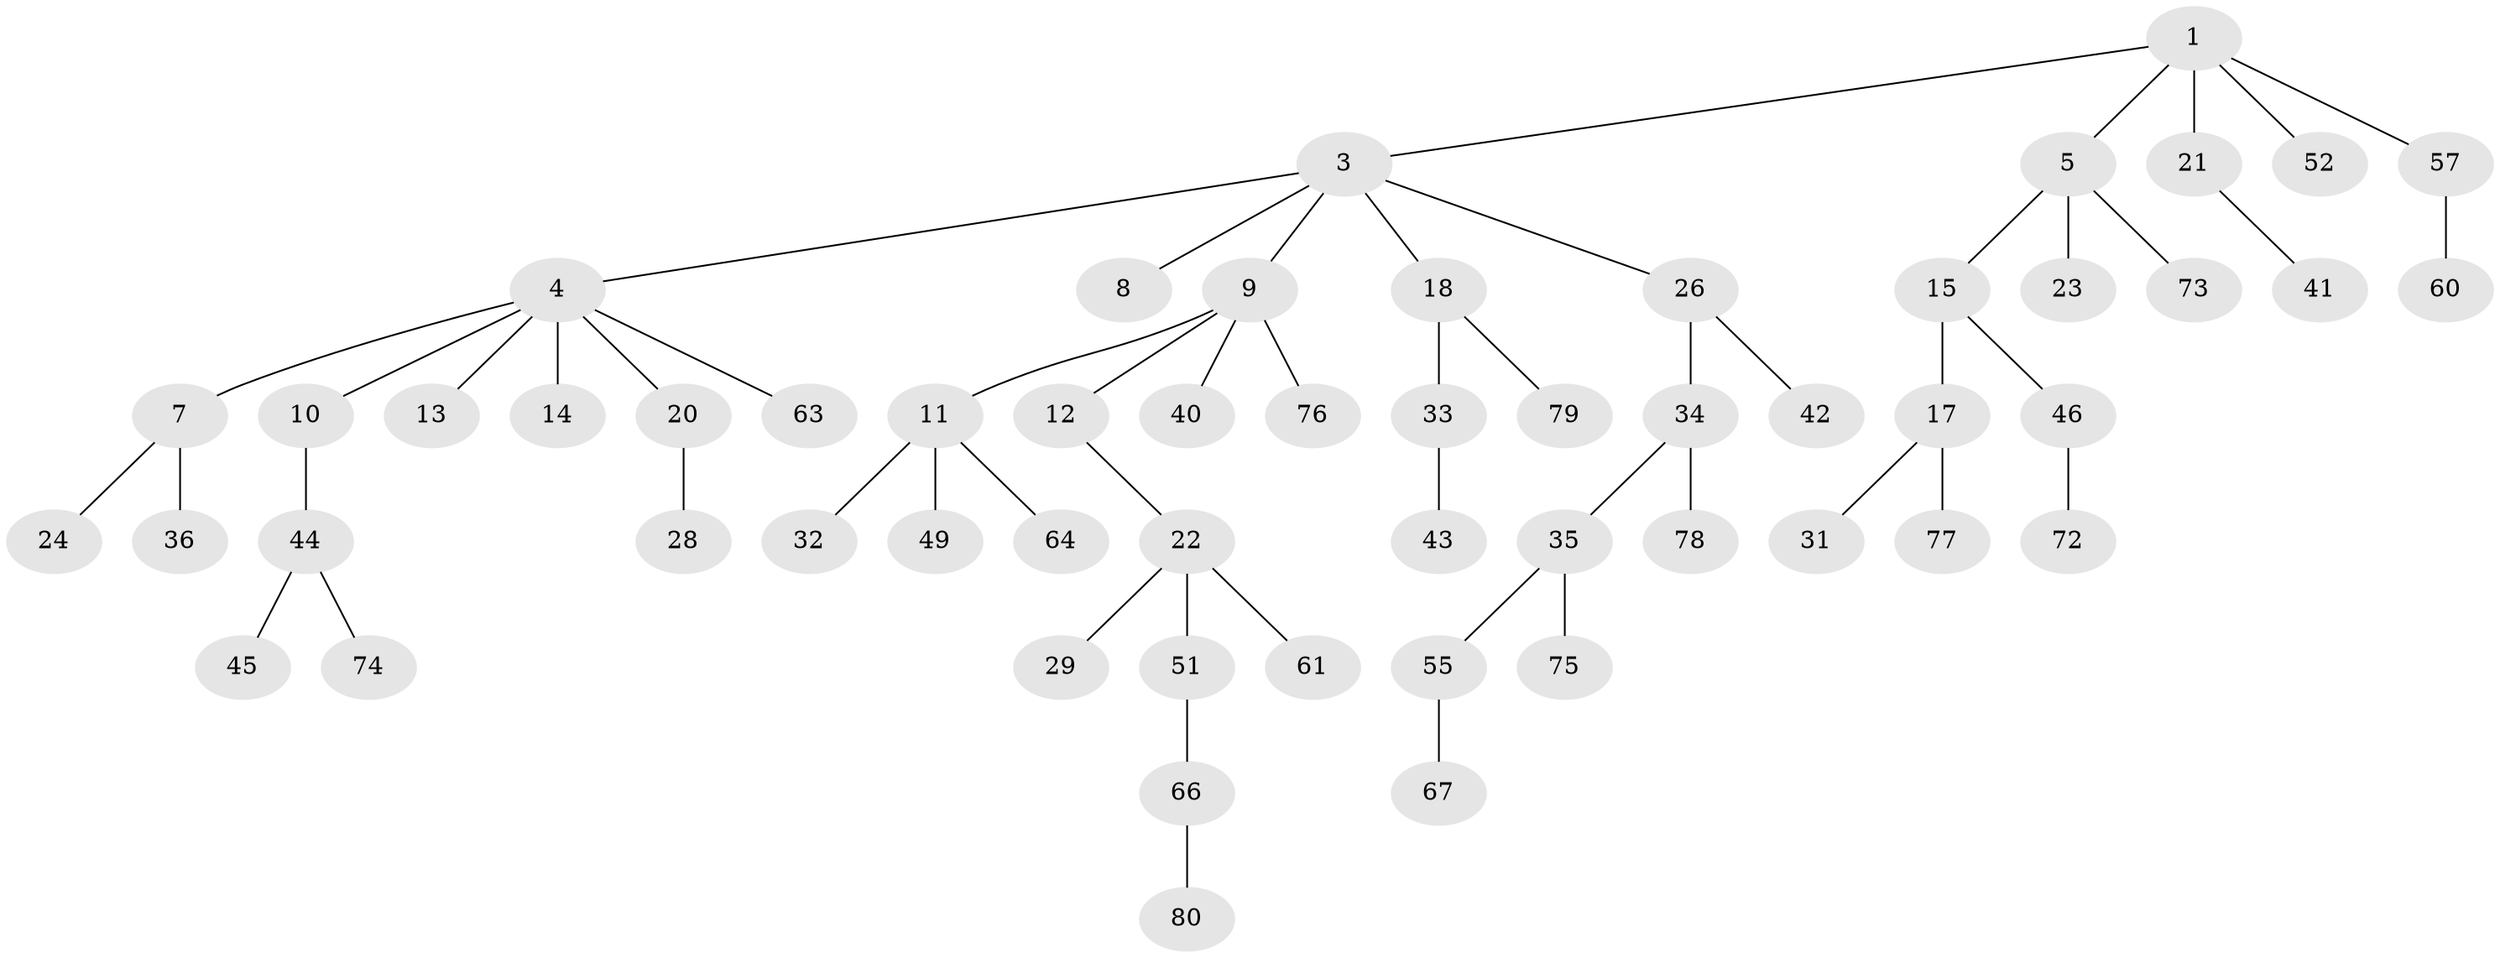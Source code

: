 // Generated by graph-tools (version 1.1) at 2025/52/02/27/25 19:52:12]
// undirected, 56 vertices, 55 edges
graph export_dot {
graph [start="1"]
  node [color=gray90,style=filled];
  1 [super="+2"];
  3 [super="+6"];
  4 [super="+68"];
  5;
  7 [super="+48"];
  8 [super="+65"];
  9 [super="+37"];
  10 [super="+39"];
  11 [super="+27"];
  12 [super="+47"];
  13 [super="+70"];
  14;
  15 [super="+16"];
  17;
  18 [super="+19"];
  20 [super="+62"];
  21 [super="+30"];
  22 [super="+25"];
  23 [super="+50"];
  24;
  26;
  28;
  29;
  31;
  32;
  33;
  34 [super="+56"];
  35 [super="+38"];
  36;
  40;
  41;
  42 [super="+53"];
  43;
  44 [super="+69"];
  45 [super="+54"];
  46 [super="+59"];
  49;
  51;
  52;
  55 [super="+58"];
  57 [super="+71"];
  60;
  61;
  63;
  64;
  66;
  67;
  72;
  73;
  74;
  75;
  76;
  77;
  78;
  79;
  80;
  1 -- 5;
  1 -- 21;
  1 -- 52;
  1 -- 3;
  1 -- 57;
  3 -- 4;
  3 -- 8;
  3 -- 26;
  3 -- 9;
  3 -- 18;
  4 -- 7;
  4 -- 10;
  4 -- 13;
  4 -- 14;
  4 -- 20;
  4 -- 63;
  5 -- 15;
  5 -- 23;
  5 -- 73;
  7 -- 24;
  7 -- 36;
  9 -- 11;
  9 -- 12;
  9 -- 40;
  9 -- 76;
  10 -- 44;
  11 -- 32;
  11 -- 64;
  11 -- 49;
  12 -- 22;
  15 -- 17;
  15 -- 46;
  17 -- 31;
  17 -- 77;
  18 -- 33;
  18 -- 79;
  20 -- 28;
  21 -- 41;
  22 -- 29;
  22 -- 51;
  22 -- 61;
  26 -- 34;
  26 -- 42;
  33 -- 43;
  34 -- 35;
  34 -- 78;
  35 -- 75;
  35 -- 55;
  44 -- 45;
  44 -- 74;
  46 -- 72;
  51 -- 66;
  55 -- 67;
  57 -- 60;
  66 -- 80;
}
